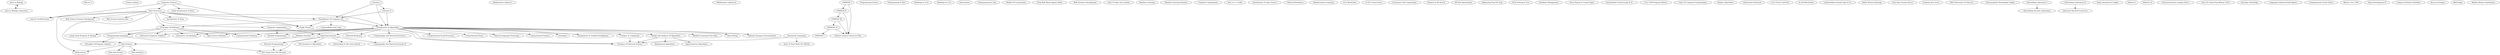 // CSCI 2024 Template
digraph {
	"BIOL 1010" [label="Intro to Biology"]
	"BIOL 1015" [label="Intro to Biology Laboratory"]
	"BIOL 1010" -> "BIOL 1015"
	"PHYS 1100" [label="Physics I"]
	SCIOP [label="Science Option"]
	"MATH 1010" [label="Calculus I"]
	"MATH 1020" [label="Calculus II"]
	"MATH 1" [label="Mathematics Options I"]
	"MATH 2" [label="Mathematics Options II"]
	"LANG 1410" [label="CHINESE I"]
	"LANG 2410" [label="CHINESE II"]
	"LANG 2420" [label="CHINESE III"]
	"LANG 4430" [label="CHINESE IV"]
	"LANG 4470" [label="CHINESE V"]
	"LANG 4961" [label="Chinese Lang & Culture In Film"]
	"LANG 2420" -> "LANG 4961"
	"CSCI 1200" [label="Data Structures"]
	"CSCI 2220" [label="Programming In Java"]
	"CSCI 2230" [label="Programming In Perl"]
	"CSCI 2940" [label="Readings In Csci"]
	"CSCI 4150" [label="Introduction To Artificial Intelligence"]
	"CSCI 4380" [label="Database Systems"]
	"CSCI 4940" [label="Readings In Csci"]
	"CSCI 9990" [label=Dissertation]
	"CSCI 1100" [label="Computer Science I"]
	"CSCI 2200" [label="Foundations Of Computer Sci"]
	"CSCI 2210" [label="Programming In Lisp"]
	"CSCI 2300" [label="Introduction To Algorithms"]
	"CSCI 2400" [label="Models Of Computation"]
	"CSCI 2500" [label="Computer Organization"]
	"CSCI 2950" [label="Prog Web Based Agents Salsa"]
	"CSCI 2960" [label="Web Systems Development"]
	"CSCI 4000" [label="Intro To Oper Syst (exch)("]
	"CSCI 4050" [label="Comput. & Complexity"]
	"CSCI 4090" [label="Machine Learning"]
	"CSCI 4210" [label="Operating Systems"]
	"CSCI 4250" [label="Frontiers Of Network Science"]
	"CSCI 4430" [label="Programming Languages"]
	"CSCI 4800" [label="Numerical Computing"]
	"CSCI 4960" [label="Machine Learning Seminar"]
	"CSCI 2000" [label="Computer Organization"]
	"CSCI 2961" [label="Rcos == 1 Credit"]
	"CSCI 2962" [label="Lisp For Artificial Intel."]
	"CSCI 2963" [label="Introduction To Open Source"]
	"CSCI 4020" [label="Design And Analysis Of Algorithms"]
	"CSCI 4220" [label="Network Programming"]
	"CSCI 4320" [label="Parallel Programming"]
	"CSCI 4961" [label="Network Resilience"]
	"CSCI 4963" [label="Reinforcement Learning"]
	"CSCI 4964" [label="Ai & Blockchain"]
	"CSCI 4965" [label="Ai For Conservation"]
	"CSCI 4966" [label="Economics And Computation"]
	"CSCI 4967" [label="Projects In Ml And Ai"]
	"CSCI 4962" [label="Ml And Optimization"]
	"CSCI 1190" [label="Beginning Prog For Eng"]
	"CSCI 4260" [label="Graph Theory"]
	"CSCI 4820" [label="Intro To Num Meth For Diff Eq"]
	"CSCI 1961" [label="Prob Solving In Csci"]
	"CSCI 2003" [label="Database Management"]
	"CSCI 2005" [label="Struc Prgrm & Ccomp Organ"]
	"CSCI 4968" [label="Intermediate Formal Logic & Ai"]
	"CSCI 2965" [label="Csci 1190 Program Mentor"]
	"CSCI 4100" [label="Machine Learning From Data"]
	"CSCI 4390" [label="Data Mining"]
	"CSCI 4440" [label="Software Design & Documentatio"]
	"CSCI 1010" [label="Intro To Computer Programming"]
	"CSCI 4190" [label="Robotic Algorithms"]
	"CSCI 4969" [label="Information Retrieval"]
	"CSCI 4970" [label="Ai In Fiction And Fact"]
	"CSCI 4971" [label="Ai And Blockchain"]
	"CSCI 4972" [label="Intermediate Formal Logic & Ai"]
	"CSCI 4290" [label="Robot Motion Planning"]
	"CSCI 4600" [label="Data Analytics"]
	"CSCI 1001" [label="Unix Oper System (hvcc)"]
	"CSCI 1008" [label="Program Java (sccc)"]
	"CSCI 4973" [label="Matl Informatics & Data Sci"]
	"CSCI 4974" [label="Neurosymbolic Knowledge Graphs"]
	"CSCI 4650" [label="Networking Laboratory I"]
	"CSCI 4660" [label="Networking Laboratory II"]
	"CSCI 4520" [label="Web Science Systems Develpment"]
	"CSCI 4670" [label="Networking Security Laboratory"]
	"CSCI 4975" [label="Deep Learning On Graphs"]
	"CSCI 4480" [label="Robotics I"]
	"CSCI 4490" [label="Robotics II"]
	"CSCI 4530" [label="Advanced Computer Graphics"]
	"CSCI 2001" [label="Structured Query Lang(at Hvcc)"]
	"CSCI 2964" [label="Intro To Comp Prog Mentor 1010"]
	"CSCI 4950" [label="Class2go Technology"]
	"CSCI 4976" [label="Web Science Systems Dev"]
	"CSCI 4977" [label="Network Resilience"]
	"CSCI 4978" [label="Language Endowed Intell Agents"]
	"CSCI 4979" [label="Computational Social Choice"]
	"CSCI 1940" [label="Mentor Csci 1100"]
	"CSCI 4400" [label=Xinformatics]
	"CSCI 2600" [label="Principles Of Software"]
	"CSCI 4230" [label="Cryptography And Network Security I"]
	"CSCI 4350" [label="Data Science"]
	"CSCI 4240" [label="Cryptography And Network Security II"]
	"CSCI 4540" [label="Game Development II"]
	"CSCI 4680" [label="Advanced Network Practicum"]
	"CSCI 4941" [label="Campus Facilities Scheduler"]
	"CSCI 4370" [label="Data And Society"]
	"CSCI 4110" [label="Computational Social Processes"]
	"CSCI 4500" [label="Dist Comp Over The Internet"]
	"CSCI 4030" [label="Randomized Algorithms"]
	"CSCI 4040" [label="Approximation Algorithms"]
	"CSCI 4270" [label="Computational Vision"]
	"CSCI 4510" [label="Dist Systems & Algorithms"]
	"CSCI 4130" [label="Natural Language Processing"]
	"CSCI 4450" [label="Principles Of Program Analysis"]
	"CSCI 4550" [label="Interactive Visualization"]
	"CSCI 4120" [label="Computational Finance"]
	"CSCI 4340" [label=Ontologies]
	"CSCI 2941" [label="Rcos-soul Engine"]
	"CSCI 4310" [label="Networking In The Linux Kernel"]
	"CSCI 4460" [label="Large Scale Program & Testing"]
	"CSCI 4420" [label="Computability And Logic"]
	"CSCI 4470" [label="Open Source Software"]
	"CSCI 1960" [label="Mid-bridge"]
	"CSCI 4560" [label="Computational Geometry"]
	"CSCI 4850" [label="Modern Binary Exploitation"]
	"CSCI 1700" [label="Early Introduction To Rcos"]
	"CSCI 2700" [label="Introduction To Rcos"]
	"BIOL 1015" -> "BIOL 1010"
	"MATH 1010" -> "MATH 1020"
	"LANG 1410" -> "LANG 2410"
	"LANG 2410" -> "LANG 2420"
	"LANG 2420" -> "LANG 4430"
	"LANG 4430" -> "LANG 4470"
	"LANG 1410" -> "LANG 4961"
	"LANG 2410" -> "LANG 4961"
	"LANG 4430" -> "LANG 4961"
	"CSCI 1100" -> "CSCI 1200"
	"CSCI 2300" -> "CSCI 4150"
	"CSCI 2300" -> "CSCI 4380"
	"CSCI 1200" -> "CSCI 2200"
	"MATH 1010" -> "CSCI 2200"
	"MATH 1020" -> "CSCI 2200"
	"CSCI 1200" -> "CSCI 2300"
	"CSCI 2200" -> "CSCI 2300"
	"MATH 1010" -> "CSCI 2300"
	"MATH 1020" -> "CSCI 2300"
	"CSCI 1200" -> "CSCI 2500"
	"CSCI 2300" -> "CSCI 4050"
	"CSCI 2300" -> "CSCI 4210"
	"CSCI 2500" -> "CSCI 4210"
	"CSCI 2300" -> "CSCI 4250"
	"CSCI 4020" -> "CSCI 4250"
	"CSCI 4050" -> "CSCI 4250"
	"CSCI 4260" -> "CSCI 4250"
	"CSCI 4800" -> "CSCI 4250"
	"CSCI 2300" -> "CSCI 4430"
	"CSCI 2600" -> "CSCI 4430"
	"CSCI 1100" -> "CSCI 2962"
	"CSCI 1200" -> "CSCI 2962"
	"CSCI 2300" -> "CSCI 4020"
	"CSCI 4210" -> "CSCI 4220"
	"CSCI 2300" -> "CSCI 4320"
	"CSCI 2500" -> "CSCI 4320"
	"CSCI 1100" -> "CSCI 4260"
	"CSCI 1200" -> "CSCI 4260"
	"CSCI 2200" -> "CSCI 4260"
	"CSCI 4800" -> "CSCI 4820"
	"CSCI 2300" -> "CSCI 4100"
	"CSCI 2300" -> "CSCI 4390"
	"CSCI 2300" -> "CSCI 4440"
	"CSCI 4350" -> "CSCI 4600"
	"CSCI 1200" -> "CSCI 4520"
	"CSCI 4650" -> "CSCI 4670"
	"CSCI 2300" -> "CSCI 4530"
	"CSCI 2600" -> "CSCI 4530"
	"CSCI 1200" -> "CSCI 4976"
	"CSCI 2300" -> "CSCI 4977"
	"CSCI 1200" -> "CSCI 4400"
	"CSCI 4350" -> "CSCI 4400"
	"CSCI 1200" -> "CSCI 2600"
	"CSCI 2200" -> "CSCI 2600"
	"CSCI 2300" -> "CSCI 4230"
	"CSCI 1200" -> "CSCI 4350"
	"CSCI 4380" -> "CSCI 4350"
	"CSCI 4210" -> "CSCI 4240"
	"CSCI 4230" -> "CSCI 4240"
	"CSCI 4660" -> "CSCI 4680"
	"CSCI 4350" -> "CSCI 4370"
	"CSCI 2300" -> "CSCI 4110"
	"CSCI 4210" -> "CSCI 4500"
	"CSCI 4220" -> "CSCI 4500"
	"CSCI 4430" -> "CSCI 4500"
	"CSCI 4020" -> "CSCI 4030"
	"CSCI 4020" -> "CSCI 4040"
	"CSCI 2300" -> "CSCI 4270"
	"CSCI 4210" -> "CSCI 4510"
	"CSCI 2300" -> "CSCI 4130"
	"CSCI 4430" -> "CSCI 4450"
	"CSCI 2300" -> "CSCI 4550"
	"CSCI 2600" -> "CSCI 4550"
	"CSCI 2300" -> "CSCI 4120"
	"CSCI 2300" -> "CSCI 4340"
	"CSCI 4210" -> "CSCI 4310"
	"CSCI 2600" -> "CSCI 4460"
	"CSCI 2200" -> "CSCI 4420"
	"CSCI 2300" -> "CSCI 4470"
	"CSCI 2600" -> "CSCI 4470"
	"CSCI 2300" -> "CSCI 4560"
	"CSCI 2600" -> "CSCI 4560"
	"CSCI 1100" -> "CSCI 1700"
	"CSCI 1200" -> "CSCI 2700"
}
